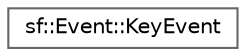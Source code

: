 digraph "Graphical Class Hierarchy"
{
 // LATEX_PDF_SIZE
  bgcolor="transparent";
  edge [fontname=Helvetica,fontsize=10,labelfontname=Helvetica,labelfontsize=10];
  node [fontname=Helvetica,fontsize=10,shape=box,height=0.2,width=0.4];
  rankdir="LR";
  Node0 [id="Node000000",label="sf::Event::KeyEvent",height=0.2,width=0.4,color="grey40", fillcolor="white", style="filled",URL="$structsf_1_1_event_1_1_key_event.html",tooltip="Keyboard event parameters (KeyPressed, KeyReleased)"];
}
